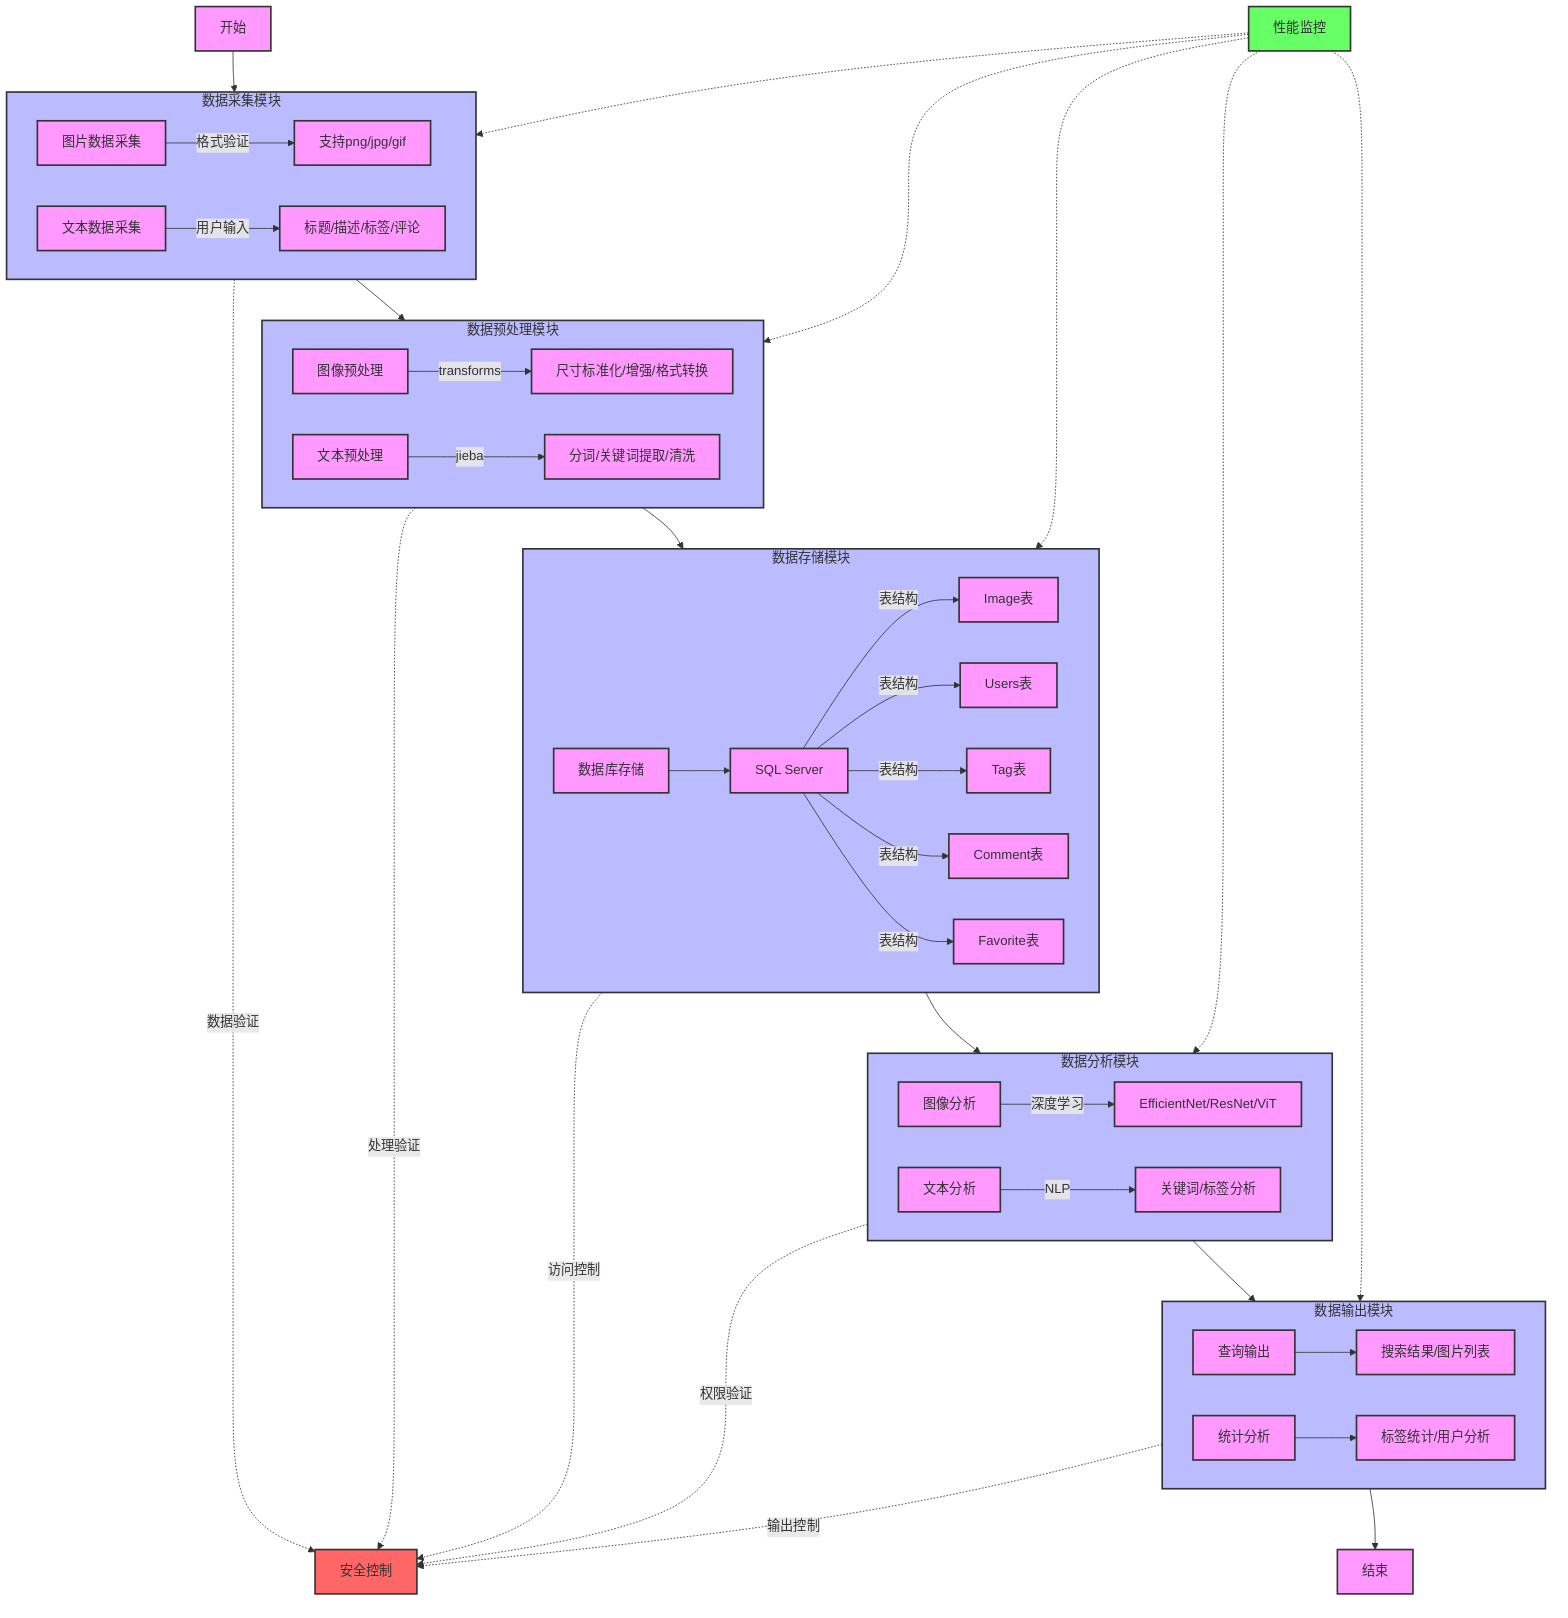 graph TD
    %% 主要流程
    Start[开始] --> DataCollection[数据采集模块]
    DataCollection --> DataPreprocess[数据预处理模块]
    DataPreprocess --> DataStorage[数据存储模块]
    DataStorage --> DataAnalysis[数据分析模块]
    DataAnalysis --> DataOutput[数据输出模块]

    %% 数据采集子流程
    subgraph DataCollection[数据采集模块]
        DC1[图片数据采集] --> |格式验证| DC1_1[支持png/jpg/gif]
        DC2[文本数据采集] --> |用户输入| DC2_1[标题/描述/标签/评论]
    end

    %% 数据预处理子流程
    subgraph DataPreprocess[数据预处理模块]
        DP1[图像预处理] --> |transforms| DP1_1[尺寸标准化/增强/格式转换]
        DP2[文本预处理] --> |jieba| DP2_1[分词/关键词提取/清洗]
    end

    %% 数据存储子流程
    subgraph DataStorage[数据存储模块]
        DS1[数据库存储] --> DS1_1[SQL Server]
        DS1_1 --> |表结构| DS2[Image表]
        DS1_1 --> |表结构| DS3[Users表]
        DS1_1 --> |表结构| DS4[Tag表]
        DS1_1 --> |表结构| DS5[Comment表]
        DS1_1 --> |表结构| DS6[Favorite表]
    end

    %% 数据分析子流程
    subgraph DataAnalysis[数据分析模块]
        DA1[图像分析] --> |深度学习| DA1_1[EfficientNet/ResNet/ViT]
        DA2[文本分析] --> |NLP| DA2_1[关键词/标签分析]
    end

    %% 数据输出子流程
    subgraph DataOutput[数据输出模块]
        DO1[查询输出] --> DO1_1[搜索结果/图片列表]
        DO2[统计分析] --> DO2_1[标签统计/用户分析]
    end

    %% 横向关联
    DataCollection -.-> |数据验证| Security[安全控制]
    DataPreprocess -.-> |处理验证| Security
    DataStorage -.-> |访问控制| Security
    DataAnalysis -.-> |权限验证| Security
    DataOutput -.-> |输出控制| Security

    %% 性能监控
    Performance[性能监控] -.-> DataCollection
    Performance -.-> DataPreprocess
    Performance -.-> DataStorage
    Performance -.-> DataAnalysis
    Performance -.-> DataOutput

    %% 结束流程
    DataOutput --> End[结束]

    %% 样式定义
    classDef default fill:#f9f,stroke:#333,stroke-width:2px;
    classDef module fill:#bbf,stroke:#333,stroke-width:2px;
    classDef security fill:#f66,stroke:#333,stroke-width:2px;
    classDef performance fill:#6f6,stroke:#333,stroke-width:2px;

    class DataCollection,DataPreprocess,DataStorage,DataAnalysis,DataOutput module;
    class Security security;
    class Performance performance;